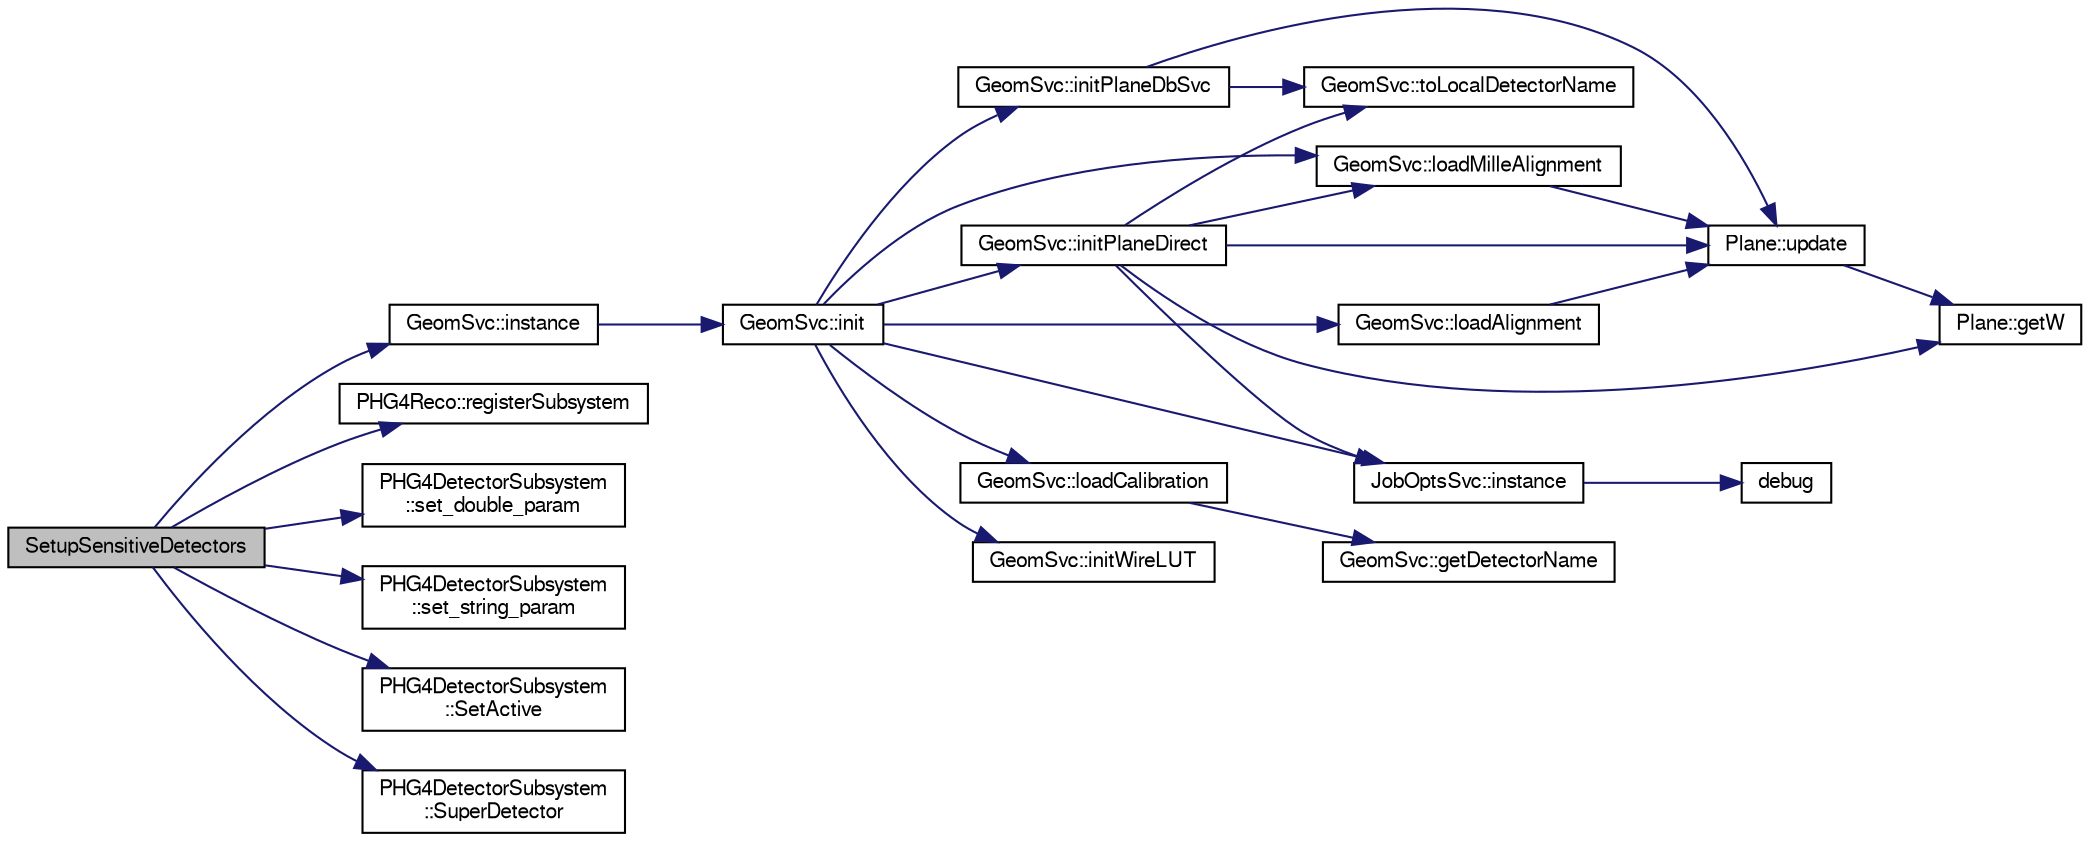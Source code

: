digraph "SetupSensitiveDetectors"
{
  bgcolor="transparent";
  edge [fontname="FreeSans",fontsize="10",labelfontname="FreeSans",labelfontsize="10"];
  node [fontname="FreeSans",fontsize="10",shape=record];
  rankdir="LR";
  Node1 [label="SetupSensitiveDetectors",height=0.2,width=0.4,color="black", fillcolor="grey75", style="filled" fontcolor="black"];
  Node1 -> Node2 [color="midnightblue",fontsize="10",style="solid",fontname="FreeSans"];
  Node2 [label="GeomSvc::instance",height=0.2,width=0.4,color="black",URL="$d0/da0/classGeomSvc.html#a2b7ecf5467120206b9479654c48ad7c4",tooltip="singlton instance "];
  Node2 -> Node3 [color="midnightblue",fontsize="10",style="solid",fontname="FreeSans"];
  Node3 [label="GeomSvc::init",height=0.2,width=0.4,color="black",URL="$d0/da0/classGeomSvc.html#a96ec4efc82cbaed0b5623e4dd69385b6",tooltip="Initialization, either from MySQL or from ascii file. "];
  Node3 -> Node4 [color="midnightblue",fontsize="10",style="solid",fontname="FreeSans"];
  Node4 [label="GeomSvc::initPlaneDbSvc",height=0.2,width=0.4,color="black",URL="$d0/da0/classGeomSvc.html#adbe1473f9b3a8ff942da8d7d8ee28322"];
  Node4 -> Node5 [color="midnightblue",fontsize="10",style="solid",fontname="FreeSans"];
  Node5 [label="GeomSvc::toLocalDetectorName",height=0.2,width=0.4,color="black",URL="$d0/da0/classGeomSvc.html#a315e886f05db8254ed7d320706e268e6",tooltip="Convert the official detectorName to local detectorName. "];
  Node4 -> Node6 [color="midnightblue",fontsize="10",style="solid",fontname="FreeSans"];
  Node6 [label="Plane::update",height=0.2,width=0.4,color="black",URL="$dc/d90/classPlane.html#a7fbb07f76503fe057772e01f542afc32"];
  Node6 -> Node7 [color="midnightblue",fontsize="10",style="solid",fontname="FreeSans"];
  Node7 [label="Plane::getW",height=0.2,width=0.4,color="black",URL="$dc/d90/classPlane.html#a48ab3a309bee8c386464b36a7593df16"];
  Node3 -> Node8 [color="midnightblue",fontsize="10",style="solid",fontname="FreeSans"];
  Node8 [label="GeomSvc::initPlaneDirect",height=0.2,width=0.4,color="black",URL="$d0/da0/classGeomSvc.html#a0d550b9f787318d57cdae9db2d04d6fb"];
  Node8 -> Node9 [color="midnightblue",fontsize="10",style="solid",fontname="FreeSans"];
  Node9 [label="JobOptsSvc::instance",height=0.2,width=0.4,color="black",URL="$d8/d62/classJobOptsSvc.html#aeb0d694dc08274aa90b0d6b1ee8384cb",tooltip="singlton instance "];
  Node9 -> Node10 [color="midnightblue",fontsize="10",style="solid",fontname="FreeSans"];
  Node10 [label="debug",height=0.2,width=0.4,color="black",URL="$dd/d23/JobOptsSvc_8cxx.html#a71e70a8ecc08c35494b083076d2ace7b"];
  Node8 -> Node5 [color="midnightblue",fontsize="10",style="solid",fontname="FreeSans"];
  Node8 -> Node6 [color="midnightblue",fontsize="10",style="solid",fontname="FreeSans"];
  Node8 -> Node11 [color="midnightblue",fontsize="10",style="solid",fontname="FreeSans"];
  Node11 [label="GeomSvc::loadMilleAlignment",height=0.2,width=0.4,color="black",URL="$d0/da0/classGeomSvc.html#a418543d7b33fc95092b2cd4a7496f1b8"];
  Node11 -> Node6 [color="midnightblue",fontsize="10",style="solid",fontname="FreeSans"];
  Node8 -> Node7 [color="midnightblue",fontsize="10",style="solid",fontname="FreeSans"];
  Node3 -> Node9 [color="midnightblue",fontsize="10",style="solid",fontname="FreeSans"];
  Node3 -> Node12 [color="midnightblue",fontsize="10",style="solid",fontname="FreeSans"];
  Node12 [label="GeomSvc::loadAlignment",height=0.2,width=0.4,color="black",URL="$d0/da0/classGeomSvc.html#ab6c810e39b86ce66a4be6a596b4d54b8"];
  Node12 -> Node6 [color="midnightblue",fontsize="10",style="solid",fontname="FreeSans"];
  Node3 -> Node11 [color="midnightblue",fontsize="10",style="solid",fontname="FreeSans"];
  Node3 -> Node13 [color="midnightblue",fontsize="10",style="solid",fontname="FreeSans"];
  Node13 [label="GeomSvc::loadCalibration",height=0.2,width=0.4,color="black",URL="$d0/da0/classGeomSvc.html#abc60088ed5985a796f5df18ae4299661"];
  Node13 -> Node14 [color="midnightblue",fontsize="10",style="solid",fontname="FreeSans"];
  Node14 [label="GeomSvc::getDetectorName",height=0.2,width=0.4,color="black",URL="$d0/da0/classGeomSvc.html#a64fde7dce7f3df7cf534796d7da4ecdb"];
  Node3 -> Node15 [color="midnightblue",fontsize="10",style="solid",fontname="FreeSans"];
  Node15 [label="GeomSvc::initWireLUT",height=0.2,width=0.4,color="black",URL="$d0/da0/classGeomSvc.html#a0c78d3ac904cfbb367e96c73f176630d"];
  Node1 -> Node16 [color="midnightblue",fontsize="10",style="solid",fontname="FreeSans"];
  Node16 [label="PHG4Reco::registerSubsystem",height=0.2,width=0.4,color="black",URL="$d0/d78/classPHG4Reco.html#abc0956c0994a72d5a817b69511e1456b",tooltip="register subsystem "];
  Node1 -> Node17 [color="midnightblue",fontsize="10",style="solid",fontname="FreeSans"];
  Node17 [label="PHG4DetectorSubsystem\l::set_double_param",height=0.2,width=0.4,color="black",URL="$d5/d29/classPHG4DetectorSubsystem.html#a48e75fd1738dab9d0d66b174053ead8f"];
  Node1 -> Node18 [color="midnightblue",fontsize="10",style="solid",fontname="FreeSans"];
  Node18 [label="PHG4DetectorSubsystem\l::set_string_param",height=0.2,width=0.4,color="black",URL="$d5/d29/classPHG4DetectorSubsystem.html#a82c122f8a80f34dc4ffba6675ce60c75"];
  Node1 -> Node19 [color="midnightblue",fontsize="10",style="solid",fontname="FreeSans"];
  Node19 [label="PHG4DetectorSubsystem\l::SetActive",height=0.2,width=0.4,color="black",URL="$d5/d29/classPHG4DetectorSubsystem.html#a06d7265cdb191528ced9e78e73ba0f0a"];
  Node1 -> Node20 [color="midnightblue",fontsize="10",style="solid",fontname="FreeSans"];
  Node20 [label="PHG4DetectorSubsystem\l::SuperDetector",height=0.2,width=0.4,color="black",URL="$d5/d29/classPHG4DetectorSubsystem.html#aa0c11d415a70a207a3ea851b28932dfd"];
}
